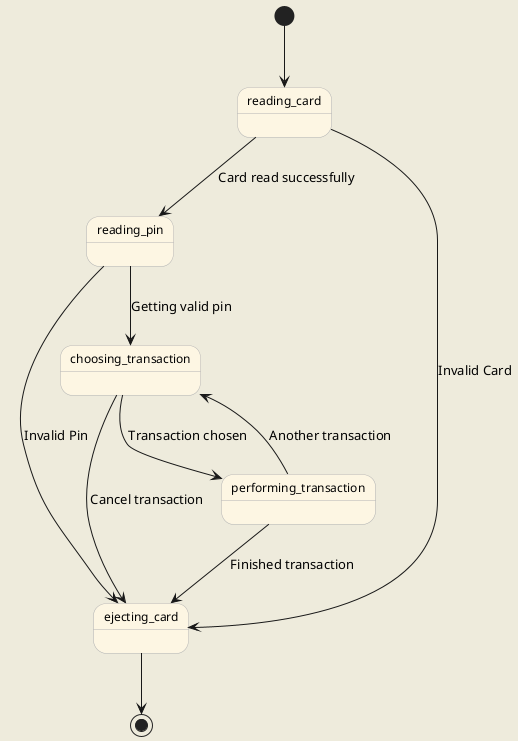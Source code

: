 @startuml
skinparam backgroundColor #EEEBDC
skinparam handwritten false
skinparam defaultFontName Arial
skinparam state {
    BackgroundColor #FDF6E3
    BorderColor #B2B2B2
    FontName Arial
    FontSize 12
    Padding 20
}

[*] --> reading_card
reading_card --> reading_pin : Card read successfully
reading_card --> ejecting_card : Invalid Card
reading_pin --> choosing_transaction : Getting valid pin
reading_pin --> ejecting_card : Invalid Pin
choosing_transaction --> performing_transaction : Transaction chosen
performing_transaction --> ejecting_card : Finished transaction
performing_transaction --> choosing_transaction : Another transaction
choosing_transaction --> ejecting_card : Cancel transaction
ejecting_card --> [*]

@enduml